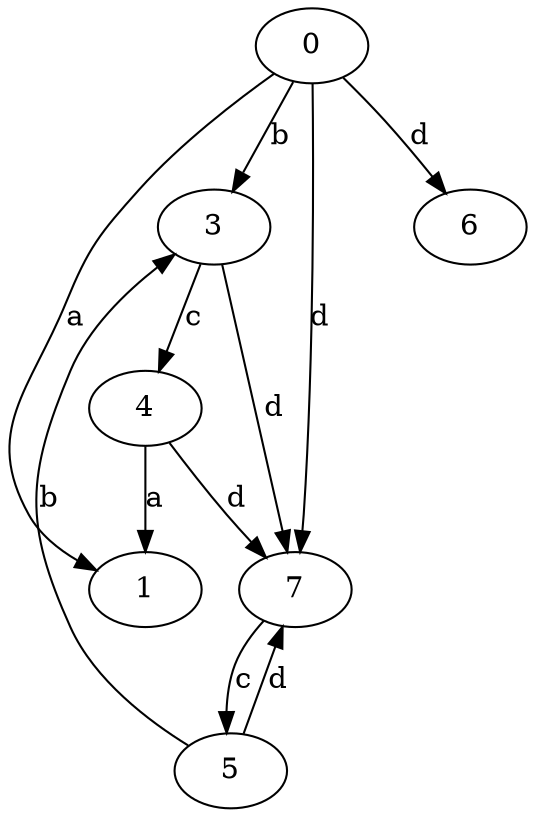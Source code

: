 strict digraph  {
0;
1;
3;
4;
5;
6;
7;
0 -> 1  [label=a];
0 -> 3  [label=b];
0 -> 6  [label=d];
0 -> 7  [label=d];
3 -> 4  [label=c];
3 -> 7  [label=d];
4 -> 1  [label=a];
4 -> 7  [label=d];
5 -> 3  [label=b];
5 -> 7  [label=d];
7 -> 5  [label=c];
}
